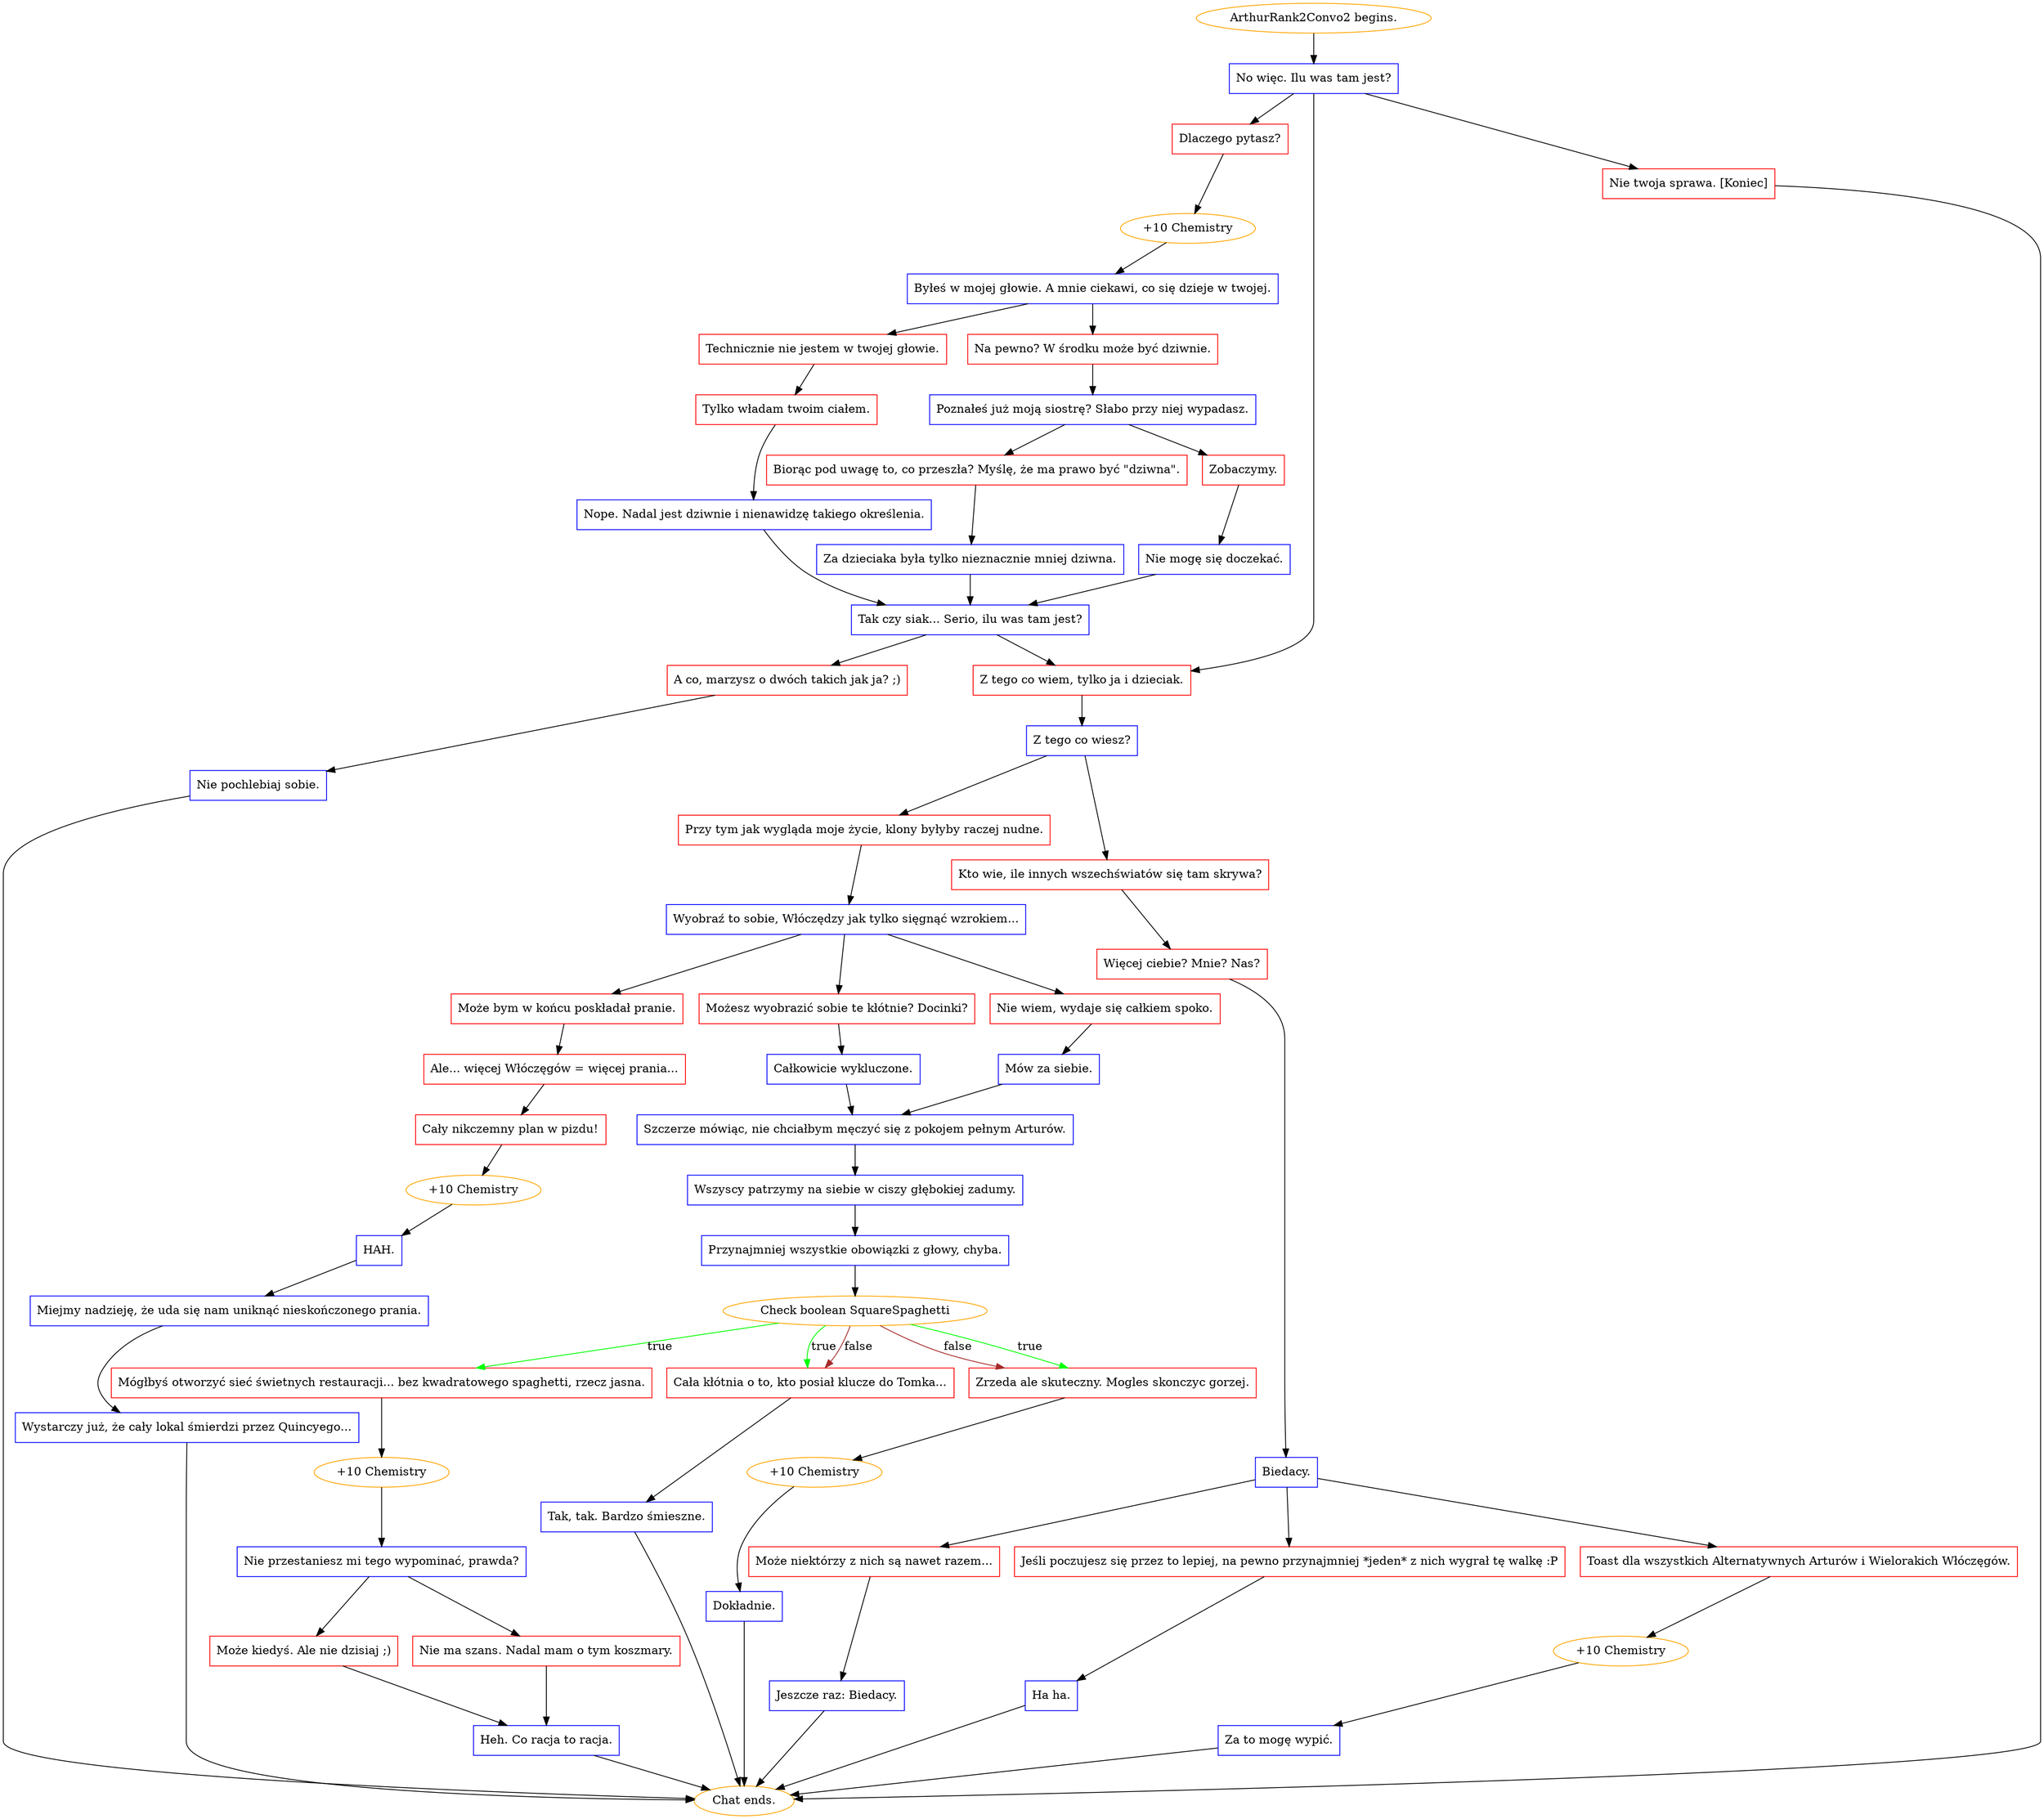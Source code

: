digraph {
	"ArthurRank2Convo2 begins." [color=orange];
		"ArthurRank2Convo2 begins." -> j2694592914;
	j2694592914 [label="No więc. Ilu was tam jest?",shape=box,color=blue];
		j2694592914 -> j3322676985;
		j2694592914 -> j1145705321;
		j2694592914 -> j3390039055;
	j3322676985 [label="Dlaczego pytasz?",shape=box,color=red];
		j3322676985 -> j1656844139;
	j1145705321 [label="Nie twoja sprawa. [Koniec]",shape=box,color=red];
		j1145705321 -> "Chat ends.";
	j3390039055 [label="Z tego co wiem, tylko ja i dzieciak.",shape=box,color=red];
		j3390039055 -> j4112937418;
	j1656844139 [label="+10 Chemistry",color=orange];
		j1656844139 -> j3367849810;
	"Chat ends." [color=orange];
	j4112937418 [label="Z tego co wiesz?",shape=box,color=blue];
		j4112937418 -> j139884359;
		j4112937418 -> j820981086;
	j3367849810 [label="Byłeś w mojej głowie. A mnie ciekawi, co się dzieje w twojej.",shape=box,color=blue];
		j3367849810 -> j1167767539;
		j3367849810 -> j2950792451;
	j139884359 [label="Przy tym jak wygląda moje życie, klony byłyby raczej nudne.",shape=box,color=red];
		j139884359 -> j3724425368;
	j820981086 [label="Kto wie, ile innych wszechświatów się tam skrywa?",shape=box,color=red];
		j820981086 -> j4144126561;
	j1167767539 [label="Technicznie nie jestem w twojej głowie.",shape=box,color=red];
		j1167767539 -> j70341967;
	j2950792451 [label="Na pewno? W środku może być dziwnie.",shape=box,color=red];
		j2950792451 -> j2066114696;
	j3724425368 [label="Wyobraź to sobie, Włóczędzy jak tylko sięgnąć wzrokiem...",shape=box,color=blue];
		j3724425368 -> j3010656253;
		j3724425368 -> j2205880643;
		j3724425368 -> j2971895;
	j4144126561 [label="Więcej ciebie? Mnie? Nas?",shape=box,color=red];
		j4144126561 -> j3610748246;
	j70341967 [label="Tylko władam twoim ciałem.",shape=box,color=red];
		j70341967 -> j4017447617;
	j2066114696 [label="Poznałeś już moją siostrę? Słabo przy niej wypadasz.",shape=box,color=blue];
		j2066114696 -> j1028495055;
		j2066114696 -> j1920221672;
	j3010656253 [label="Może bym w końcu poskładał pranie.",shape=box,color=red];
		j3010656253 -> j173744759;
	j2205880643 [label="Możesz wyobrazić sobie te kłótnie? Docinki?",shape=box,color=red];
		j2205880643 -> j2700130332;
	j2971895 [label="Nie wiem, wydaje się całkiem spoko.",shape=box,color=red];
		j2971895 -> j615903080;
	j3610748246 [label="Biedacy.",shape=box,color=blue];
		j3610748246 -> j3325549971;
		j3610748246 -> j419507966;
		j3610748246 -> j3936205573;
	j4017447617 [label="Nope. Nadal jest dziwnie i nienawidzę takiego określenia.",shape=box,color=blue];
		j4017447617 -> j457550896;
	j1028495055 [label="Biorąc pod uwagę to, co przeszła? Myślę, że ma prawo być \"dziwna\".",shape=box,color=red];
		j1028495055 -> j2862521380;
	j1920221672 [label="Zobaczymy.",shape=box,color=red];
		j1920221672 -> j3286454153;
	j173744759 [label="Ale... więcej Włóczęgów = więcej prania...",shape=box,color=red];
		j173744759 -> j3531291832;
	j2700130332 [label="Całkowicie wykluczone.",shape=box,color=blue];
		j2700130332 -> j1415822438;
	j615903080 [label="Mów za siebie.",shape=box,color=blue];
		j615903080 -> j1415822438;
	j3325549971 [label="Może niektórzy z nich są nawet razem...",shape=box,color=red];
		j3325549971 -> j1283681677;
	j419507966 [label="Jeśli poczujesz się przez to lepiej, na pewno przynajmniej *jeden* z nich wygrał tę walkę :P",shape=box,color=red];
		j419507966 -> j2307908734;
	j3936205573 [label="Toast dla wszystkich Alternatywnych Arturów i Wielorakich Włóczęgów.",shape=box,color=red];
		j3936205573 -> j1087708055;
	j457550896 [label="Tak czy siak... Serio, ilu was tam jest?",shape=box,color=blue];
		j457550896 -> j3356666344;
		j457550896 -> j3390039055;
	j2862521380 [label="Za dzieciaka była tylko nieznacznie mniej dziwna.",shape=box,color=blue];
		j2862521380 -> j457550896;
	j3286454153 [label="Nie mogę się doczekać.",shape=box,color=blue];
		j3286454153 -> j457550896;
	j3531291832 [label="Cały nikczemny plan w pizdu!",shape=box,color=red];
		j3531291832 -> j3731902399;
	j1415822438 [label="Szczerze mówiąc, nie chciałbym męczyć się z pokojem pełnym Arturów.",shape=box,color=blue];
		j1415822438 -> j1614488816;
	j1283681677 [label="Jeszcze raz: Biedacy.",shape=box,color=blue];
		j1283681677 -> "Chat ends.";
	j2307908734 [label="Ha ha.",shape=box,color=blue];
		j2307908734 -> "Chat ends.";
	j1087708055 [label="+10 Chemistry",color=orange];
		j1087708055 -> j783111303;
	j3356666344 [label="A co, marzysz o dwóch takich jak ja? ;)",shape=box,color=red];
		j3356666344 -> j769094751;
	j3731902399 [label="+10 Chemistry",color=orange];
		j3731902399 -> j234272121;
	j1614488816 [label="Wszyscy patrzymy na siebie w ciszy głębokiej zadumy.",shape=box,color=blue];
		j1614488816 -> j2794724413;
	j783111303 [label="Za to mogę wypić.",shape=box,color=blue];
		j783111303 -> "Chat ends.";
	j769094751 [label="Nie pochlebiaj sobie.",shape=box,color=blue];
		j769094751 -> "Chat ends.";
	j234272121 [label="HAH.",shape=box,color=blue];
		j234272121 -> j3179626186;
	j2794724413 [label="Przynajmniej wszystkie obowiązki z głowy, chyba.",shape=box,color=blue];
		j2794724413 -> j3719512554;
	j3179626186 [label="Miejmy nadzieję, że uda się nam uniknąć nieskończonego prania.",shape=box,color=blue];
		j3179626186 -> j2341483791;
	j3719512554 [label="Check boolean SquareSpaghetti",color=orange];
		j3719512554 -> j323850842 [label=true,color=green];
		j3719512554 -> j3151916930 [label=true,color=green];
		j3719512554 -> j2348503481 [label=true,color=green];
		j3719512554 -> j3151916930 [label=false,color=brown];
		j3719512554 -> j2348503481 [label=false,color=brown];
	j2341483791 [label="Wystarczy już, że cały lokal śmierdzi przez Quincyego...",shape=box,color=blue];
		j2341483791 -> "Chat ends.";
	j323850842 [label="Mógłbyś otworzyć sieć świetnych restauracji... bez kwadratowego spaghetti, rzecz jasna.",shape=box,color=red];
		j323850842 -> j867576892;
	j3151916930 [label="Zrzeda ale skuteczny. Mogles skonczyc gorzej.",shape=box,color=red];
		j3151916930 -> j3303770377;
	j2348503481 [label="Cała kłótnia o to, kto posiał klucze do Tomka...",shape=box,color=red];
		j2348503481 -> j1273359349;
	j867576892 [label="+10 Chemistry",color=orange];
		j867576892 -> j1654541868;
	j3303770377 [label="+10 Chemistry",color=orange];
		j3303770377 -> j1122317159;
	j1273359349 [label="Tak, tak. Bardzo śmieszne.",shape=box,color=blue];
		j1273359349 -> "Chat ends.";
	j1654541868 [label="Nie przestaniesz mi tego wypominać, prawda?",shape=box,color=blue];
		j1654541868 -> j2199166035;
		j1654541868 -> j3888882939;
	j1122317159 [label="Dokładnie.",shape=box,color=blue];
		j1122317159 -> "Chat ends.";
	j2199166035 [label="Może kiedyś. Ale nie dzisiaj ;)",shape=box,color=red];
		j2199166035 -> j1917641335;
	j3888882939 [label="Nie ma szans. Nadal mam o tym koszmary.",shape=box,color=red];
		j3888882939 -> j1917641335;
	j1917641335 [label="Heh. Co racja to racja.",shape=box,color=blue];
		j1917641335 -> "Chat ends.";
}